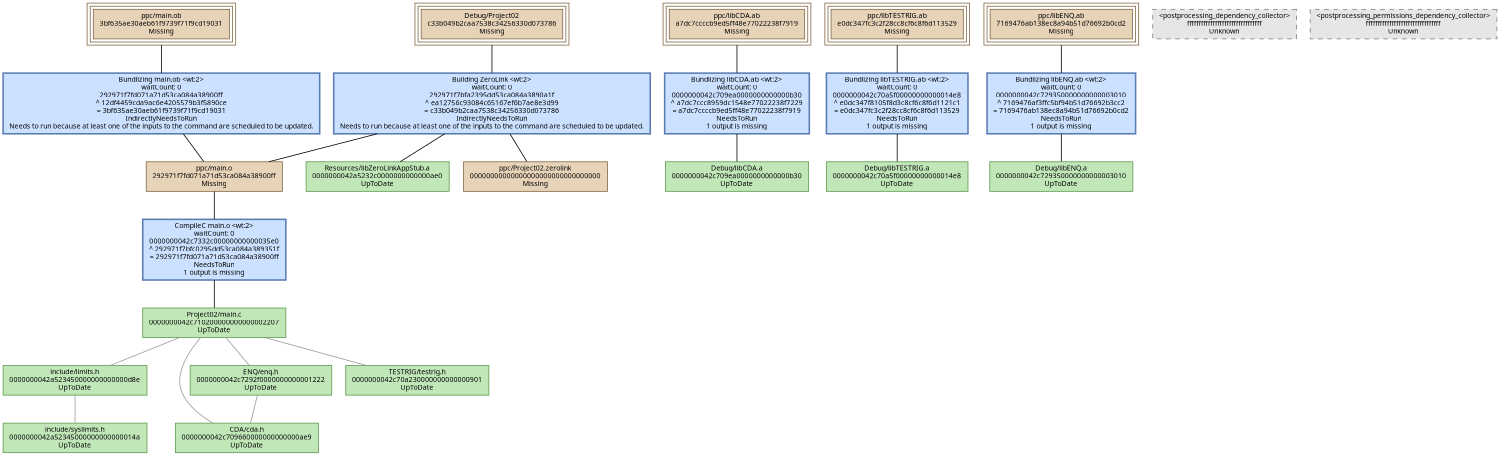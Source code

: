 digraph Project02 {
   size = "10.000000,8.500000";
   concentrate = false;

   node [ shape = box, style = filled, color = "0.3 0.5 0.6", fillcolor = "0.3 0.2 0.9", fontname = "Monaco", fontsize = "9" ];
   n00001 [ label = "Debug/Project02\nc33b049b2caa7538c34256330d073786\nMissing", color = "0.1 0.5 0.5", fillcolor = "0.1 0.2 0.9", peripheries = 3 ];
   n00002 [ label = "ppc/main.o\n292971f7fd071a71d53ca084a38900ff\nMissing", color = "0.1 0.5 0.5", fillcolor = "0.1 0.2 0.9" ];
   n00003 [ label = "Project02/main.c\n0000000042c710200000000000002207\nUpToDate" ];
   n00004 [ label = "ppc/main.ob\n3bf635ae30aeb61f9739f71f9cd19031\nMissing", color = "0.1 0.5 0.5", fillcolor = "0.1 0.2 0.9", peripheries = 3 ];
   n00005 [ label = "Resources/libZeroLinkAppStub.a\n0000000042a5232c0000000000000ae0\nUpToDate" ];
   n00006 [ label = "ppc/libCDA.ab\na7dc7ccccb9ed5ff48e77022238f7919\nMissing", color = "0.1 0.5 0.5", fillcolor = "0.1 0.2 0.9", peripheries = 3 ];
   n00007 [ label = "Debug/libCDA.a\n0000000042c709ea0000000000000b30\nUpToDate" ];
   n00008 [ label = "ppc/libTESTRIG.ab\ne0dc347fc3c2f28cc8cf6c8f6d113529\nMissing", color = "0.1 0.5 0.5", fillcolor = "0.1 0.2 0.9", peripheries = 3 ];
   n00009 [ label = "Debug/libTESTRIG.a\n0000000042c70a5f00000000000014e8\nUpToDate" ];
   n00010 [ label = "ppc/libENQ.ab\n7169476ab138ec8a94b51d76692b0cd2\nMissing", color = "0.1 0.5 0.5", fillcolor = "0.1 0.2 0.9", peripheries = 3 ];
   n00011 [ label = "Debug/libENQ.a\n0000000042c729350000000000003010\nUpToDate" ];
   n00012 [ label = "ppc/Project02.zerolink\n00000000000000000000000000000000\nMissing", color = "0.1 0.5 0.5", fillcolor = "0.1 0.2 0.9" ];
   n00013 [ label = "<postprocessing_dependency_collector>\nffffffffffffffffffffffffffffffff\nUnknown", color = "0.0 0.0 0.5", fillcolor = "0.0 0.0 0.9", style = "filled,dashed" ];
   n00014 [ label = "<postprocessing_permissions_dependency_collector>\nffffffffffffffffffffffffffffffff\nUnknown", color = "0.0 0.0 0.5", fillcolor = "0.0 0.0 0.9", style = "filled,dashed" ];
   n00015 [ label = "include/limits.h\n0000000042a523450000000000000d8e\nUpToDate" ];
   n00016 [ label = "CDA/cda.h\n0000000042c709660000000000000ae9\nUpToDate" ];
   n00017 [ label = "ENQ/enq.h\n0000000042c7292f0000000000001222\nUpToDate" ];
   n00018 [ label = "TESTRIG/testrig.h\n0000000042c70a230000000000000901\nUpToDate" ];
   n00019 [ label = "include/syslimits.h\n0000000042a52345000000000000014a\nUpToDate" ];

   node [ shape = box, style = "filled,bold", color = "0.7 0.5 0.7", fillcolor = "0.7 0.2 1.0", fontname = "Monaco", fontsize = "9" ];
   c00001 [ label = "CompileC main.o <wt:2>\nwaitCount: 0\n0000000042c7332c00000000000035e0\n^ 292971f7bfc0295dd53ca084a389351f\n= 292971f7fd071a71d53ca084a38900ff\nNeedsToRun\n1 output is missing", color = "0.6 0.5 0.7", fillcolor = "0.6 0.2 1.0" ];
   c00002 [ label = "Bundlizing main.ob <wt:2>\nwaitCount: 0\n292971f7fd071a71d53ca084a38900ff\n^ 12df4459cda9ac6e4205579b3f5890ce\n= 3bf635ae30aeb61f9739f71f9cd19031\nIndirectlyNeedsToRun\nNeeds to run because at least one of the inputs to the command are scheduled to be updated.", color = "0.6 0.5 0.7", fillcolor = "0.6 0.2 1.0" ];
   c00003 [ label = "Building ZeroLink <wt:2>\nwaitCount: 0\n292971f7bfa2395dd53ca084a3890a1f\n^ ea12756c93084c65167ef6b7ae8e3d99\n= c33b049b2caa7538c34256330d073786\nIndirectlyNeedsToRun\nNeeds to run because at least one of the inputs to the command are scheduled to be updated.", color = "0.6 0.5 0.7", fillcolor = "0.6 0.2 1.0" ];
   c00004 [ label = "Bundlizing libCDA.ab <wt:2>\nwaitCount: 0\n0000000042c709ea0000000000000b30\n^ a7dc7ccc8959dc1548e77022238f7229\n= a7dc7ccccb9ed5ff48e77022238f7919\nNeedsToRun\n1 output is missing", color = "0.6 0.5 0.7", fillcolor = "0.6 0.2 1.0" ];
   c00005 [ label = "Bundlizing libTESTRIG.ab <wt:2>\nwaitCount: 0\n0000000042c70a5f00000000000014e8\n^ e0dc347f8105f8d3c8cf6c8f6d1121c1\n= e0dc347fc3c2f28cc8cf6c8f6d113529\nNeedsToRun\n1 output is missing", color = "0.6 0.5 0.7", fillcolor = "0.6 0.2 1.0" ];
   c00006 [ label = "Bundlizing libENQ.ab <wt:2>\nwaitCount: 0\n0000000042c729350000000000003010\n^ 7169476af3ffc5bf94b51d76692b3cc2\n= 7169476ab138ec8a94b51d76692b0cd2\nNeedsToRun\n1 output is missing", color = "0.6 0.5 0.7", fillcolor = "0.6 0.2 1.0" ];

   edge [ style = solid, color = black, arrowhead = none, arrowtail = normal ];
   n00001 -> { c00003 };
   n00002 -> { c00001 };
   n00004 -> { c00002 };
   n00006 -> { c00004 };
   n00008 -> { c00005 };
   n00010 -> { c00006 };
   c00001 -> { n00003 };
   c00002 -> { n00002 };
   c00003 -> { n00002 n00005 n00012 };
   c00004 -> { n00007 };
   c00005 -> { n00009 };
   c00006 -> { n00011 };

   edge [ style = solid, color = gray60, arrowhead = none, arrowtail = normal ];
   n00003 -> { n00015 n00016 n00017 n00018 };
   n00015 -> { n00019 };
   n00017 -> { n00016 };
}
